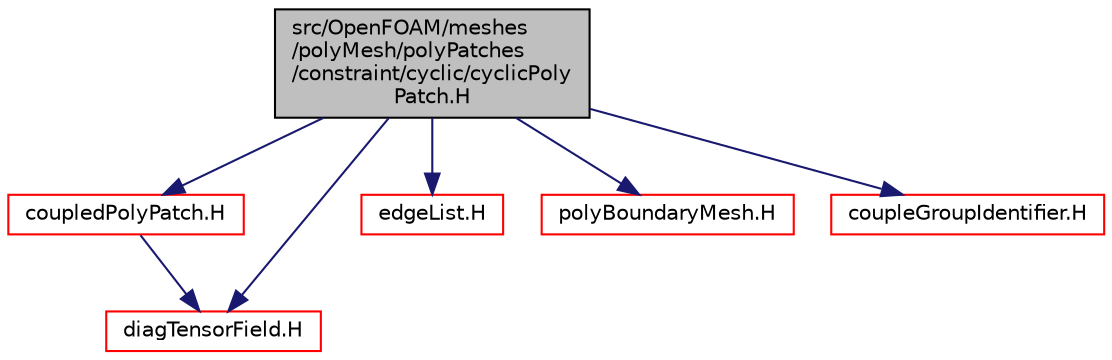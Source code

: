 digraph "src/OpenFOAM/meshes/polyMesh/polyPatches/constraint/cyclic/cyclicPolyPatch.H"
{
  bgcolor="transparent";
  edge [fontname="Helvetica",fontsize="10",labelfontname="Helvetica",labelfontsize="10"];
  node [fontname="Helvetica",fontsize="10",shape=record];
  Node1 [label="src/OpenFOAM/meshes\l/polyMesh/polyPatches\l/constraint/cyclic/cyclicPoly\lPatch.H",height=0.2,width=0.4,color="black", fillcolor="grey75", style="filled", fontcolor="black"];
  Node1 -> Node2 [color="midnightblue",fontsize="10",style="solid",fontname="Helvetica"];
  Node2 [label="coupledPolyPatch.H",height=0.2,width=0.4,color="red",URL="$a08646.html"];
  Node2 -> Node3 [color="midnightblue",fontsize="10",style="solid",fontname="Helvetica"];
  Node3 [label="diagTensorField.H",height=0.2,width=0.4,color="red",URL="$a07932.html"];
  Node1 -> Node4 [color="midnightblue",fontsize="10",style="solid",fontname="Helvetica"];
  Node4 [label="edgeList.H",height=0.2,width=0.4,color="red",URL="$a08525.html"];
  Node1 -> Node5 [color="midnightblue",fontsize="10",style="solid",fontname="Helvetica"];
  Node5 [label="polyBoundaryMesh.H",height=0.2,width=0.4,color="red",URL="$a08626.html"];
  Node1 -> Node3 [color="midnightblue",fontsize="10",style="solid",fontname="Helvetica"];
  Node1 -> Node6 [color="midnightblue",fontsize="10",style="solid",fontname="Helvetica"];
  Node6 [label="coupleGroupIdentifier.H",height=0.2,width=0.4,color="red",URL="$a08465.html"];
}
